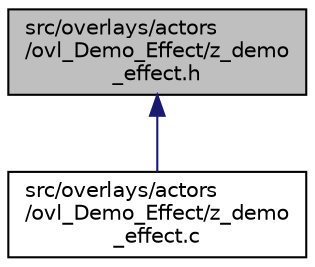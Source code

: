 digraph "src/overlays/actors/ovl_Demo_Effect/z_demo_effect.h"
{
 // LATEX_PDF_SIZE
  edge [fontname="Helvetica",fontsize="10",labelfontname="Helvetica",labelfontsize="10"];
  node [fontname="Helvetica",fontsize="10",shape=record];
  Node1 [label="src/overlays/actors\l/ovl_Demo_Effect/z_demo\l_effect.h",height=0.2,width=0.4,color="black", fillcolor="grey75", style="filled", fontcolor="black",tooltip=" "];
  Node1 -> Node2 [dir="back",color="midnightblue",fontsize="10",style="solid",fontname="Helvetica"];
  Node2 [label="src/overlays/actors\l/ovl_Demo_Effect/z_demo\l_effect.c",height=0.2,width=0.4,color="black", fillcolor="white", style="filled",URL="$d0/d2a/z__demo__effect_8c.html",tooltip=" "];
}
